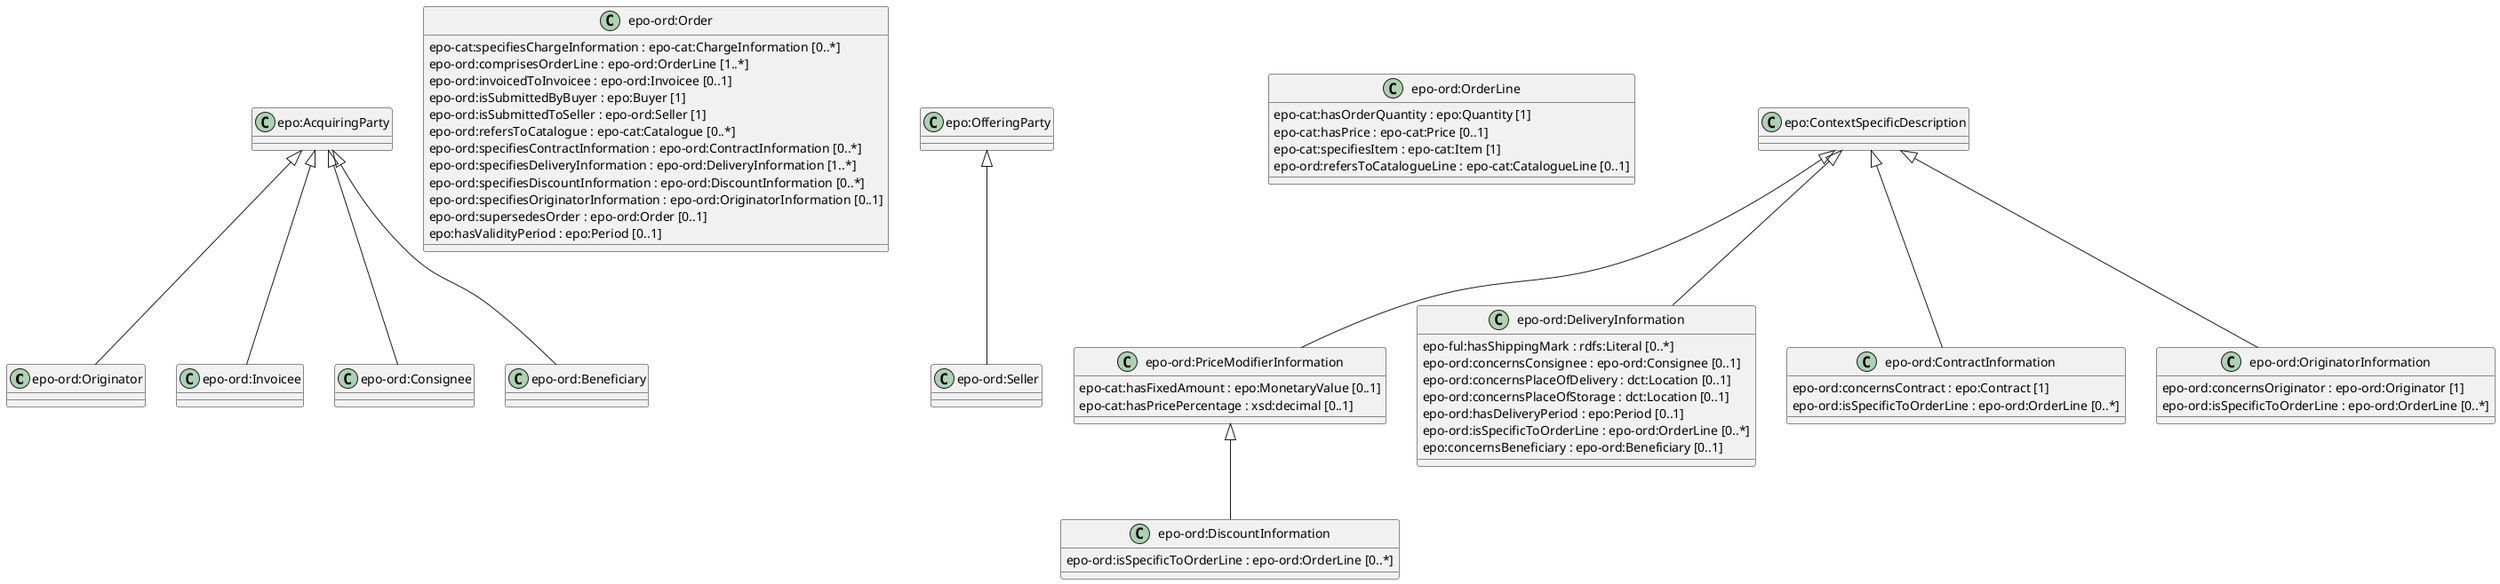 
@startuml
class "epo-ord:Originator" {

}
class "epo-ord:Invoicee" {

}
class "epo-ord:Order" {
  epo-cat:specifiesChargeInformation : epo-cat:ChargeInformation [0..*]
  epo-ord:comprisesOrderLine : epo-ord:OrderLine [1..*]
  epo-ord:invoicedToInvoicee : epo-ord:Invoicee [0..1]
  epo-ord:isSubmittedByBuyer : epo:Buyer [1]
  epo-ord:isSubmittedToSeller : epo-ord:Seller [1]
  epo-ord:refersToCatalogue : epo-cat:Catalogue [0..*]
  epo-ord:specifiesContractInformation : epo-ord:ContractInformation [0..*]
  epo-ord:specifiesDeliveryInformation : epo-ord:DeliveryInformation [1..*]
  epo-ord:specifiesDiscountInformation : epo-ord:DiscountInformation [0..*]
  epo-ord:specifiesOriginatorInformation : epo-ord:OriginatorInformation [0..1]
  epo-ord:supersedesOrder : epo-ord:Order [0..1]
  epo:hasValidityPeriod : epo:Period [0..1]
}
class "epo-ord:Consignee" {

}
class "epo-ord:Seller" {

}
class "epo-ord:OrderLine" {
  epo-cat:hasOrderQuantity : epo:Quantity [1]
  epo-cat:hasPrice : epo-cat:Price [0..1]
  epo-cat:specifiesItem : epo-cat:Item [1]
  epo-ord:refersToCatalogueLine : epo-cat:CatalogueLine [0..1]
}
class "epo-ord:DiscountInformation" {
  epo-ord:isSpecificToOrderLine : epo-ord:OrderLine [0..*]
}
class "epo-ord:PriceModifierInformation" {
  epo-cat:hasFixedAmount : epo:MonetaryValue [0..1]
  epo-cat:hasPricePercentage : xsd:decimal [0..1]
}
class "epo-ord:Beneficiary" {

}
class "epo-ord:DeliveryInformation" {
  epo-ful:hasShippingMark : rdfs:Literal [0..*]
  epo-ord:concernsConsignee : epo-ord:Consignee [0..1]
  epo-ord:concernsPlaceOfDelivery : dct:Location [0..1]
  epo-ord:concernsPlaceOfStorage : dct:Location [0..1]
  epo-ord:hasDeliveryPeriod : epo:Period [0..1]
  epo-ord:isSpecificToOrderLine : epo-ord:OrderLine [0..*]
  epo:concernsBeneficiary : epo-ord:Beneficiary [0..1]
}
class "epo-ord:ContractInformation" {
  epo-ord:concernsContract : epo:Contract [1]
  epo-ord:isSpecificToOrderLine : epo-ord:OrderLine [0..*]
}
class "epo-ord:OriginatorInformation" {
  epo-ord:concernsOriginator : epo-ord:Originator [1]
  epo-ord:isSpecificToOrderLine : epo-ord:OrderLine [0..*]
}
"epo-ord:PriceModifierInformation" <|-- "epo-ord:DiscountInformation"
"epo:AcquiringParty" <|-- "epo-ord:Beneficiary"
"epo:AcquiringParty" <|-- "epo-ord:Consignee"
"epo:AcquiringParty" <|-- "epo-ord:Invoicee"
"epo:AcquiringParty" <|-- "epo-ord:Originator"
"epo:ContextSpecificDescription" <|-- "epo-ord:ContractInformation"
"epo:ContextSpecificDescription" <|-- "epo-ord:DeliveryInformation"
"epo:ContextSpecificDescription" <|-- "epo-ord:OriginatorInformation"
"epo:ContextSpecificDescription" <|-- "epo-ord:PriceModifierInformation"
"epo:OfferingParty" <|-- "epo-ord:Seller"
@enduml
